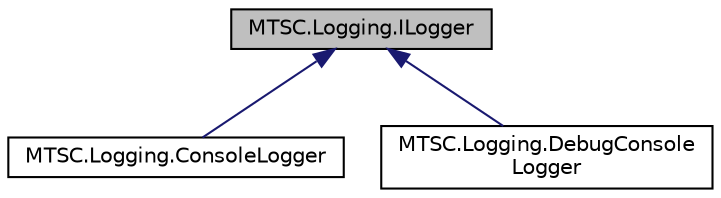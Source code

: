 digraph "MTSC.Logging.ILogger"
{
 // LATEX_PDF_SIZE
  edge [fontname="Helvetica",fontsize="10",labelfontname="Helvetica",labelfontsize="10"];
  node [fontname="Helvetica",fontsize="10",shape=record];
  Node0 [label="MTSC.Logging.ILogger",height=0.2,width=0.4,color="black", fillcolor="grey75", style="filled", fontcolor="black",tooltip="Interface for loggers."];
  Node0 -> Node1 [dir="back",color="midnightblue",fontsize="10",style="solid",fontname="Helvetica"];
  Node1 [label="MTSC.Logging.ConsoleLogger",height=0.2,width=0.4,color="black", fillcolor="white", style="filled",URL="$de/dd8/class_m_t_s_c_1_1_logging_1_1_console_logger.html",tooltip="Basic logger that outputs the log messages to the console."];
  Node0 -> Node2 [dir="back",color="midnightblue",fontsize="10",style="solid",fontname="Helvetica"];
  Node2 [label="MTSC.Logging.DebugConsole\lLogger",height=0.2,width=0.4,color="black", fillcolor="white", style="filled",URL="$da/dd0/class_m_t_s_c_1_1_logging_1_1_debug_console_logger.html",tooltip=" "];
}
